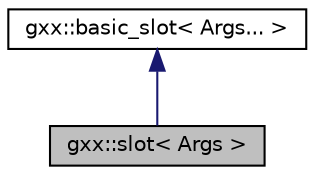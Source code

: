 digraph "gxx::slot&lt; Args &gt;"
{
  edge [fontname="Helvetica",fontsize="10",labelfontname="Helvetica",labelfontsize="10"];
  node [fontname="Helvetica",fontsize="10",shape=record];
  Node1 [label="gxx::slot\< Args \>",height=0.2,width=0.4,color="black", fillcolor="grey75", style="filled", fontcolor="black"];
  Node2 -> Node1 [dir="back",color="midnightblue",fontsize="10",style="solid",fontname="Helvetica"];
  Node2 [label="gxx::basic_slot\< Args... \>",height=0.2,width=0.4,color="black", fillcolor="white", style="filled",URL="$classgxx_1_1basic__slot.html"];
}
